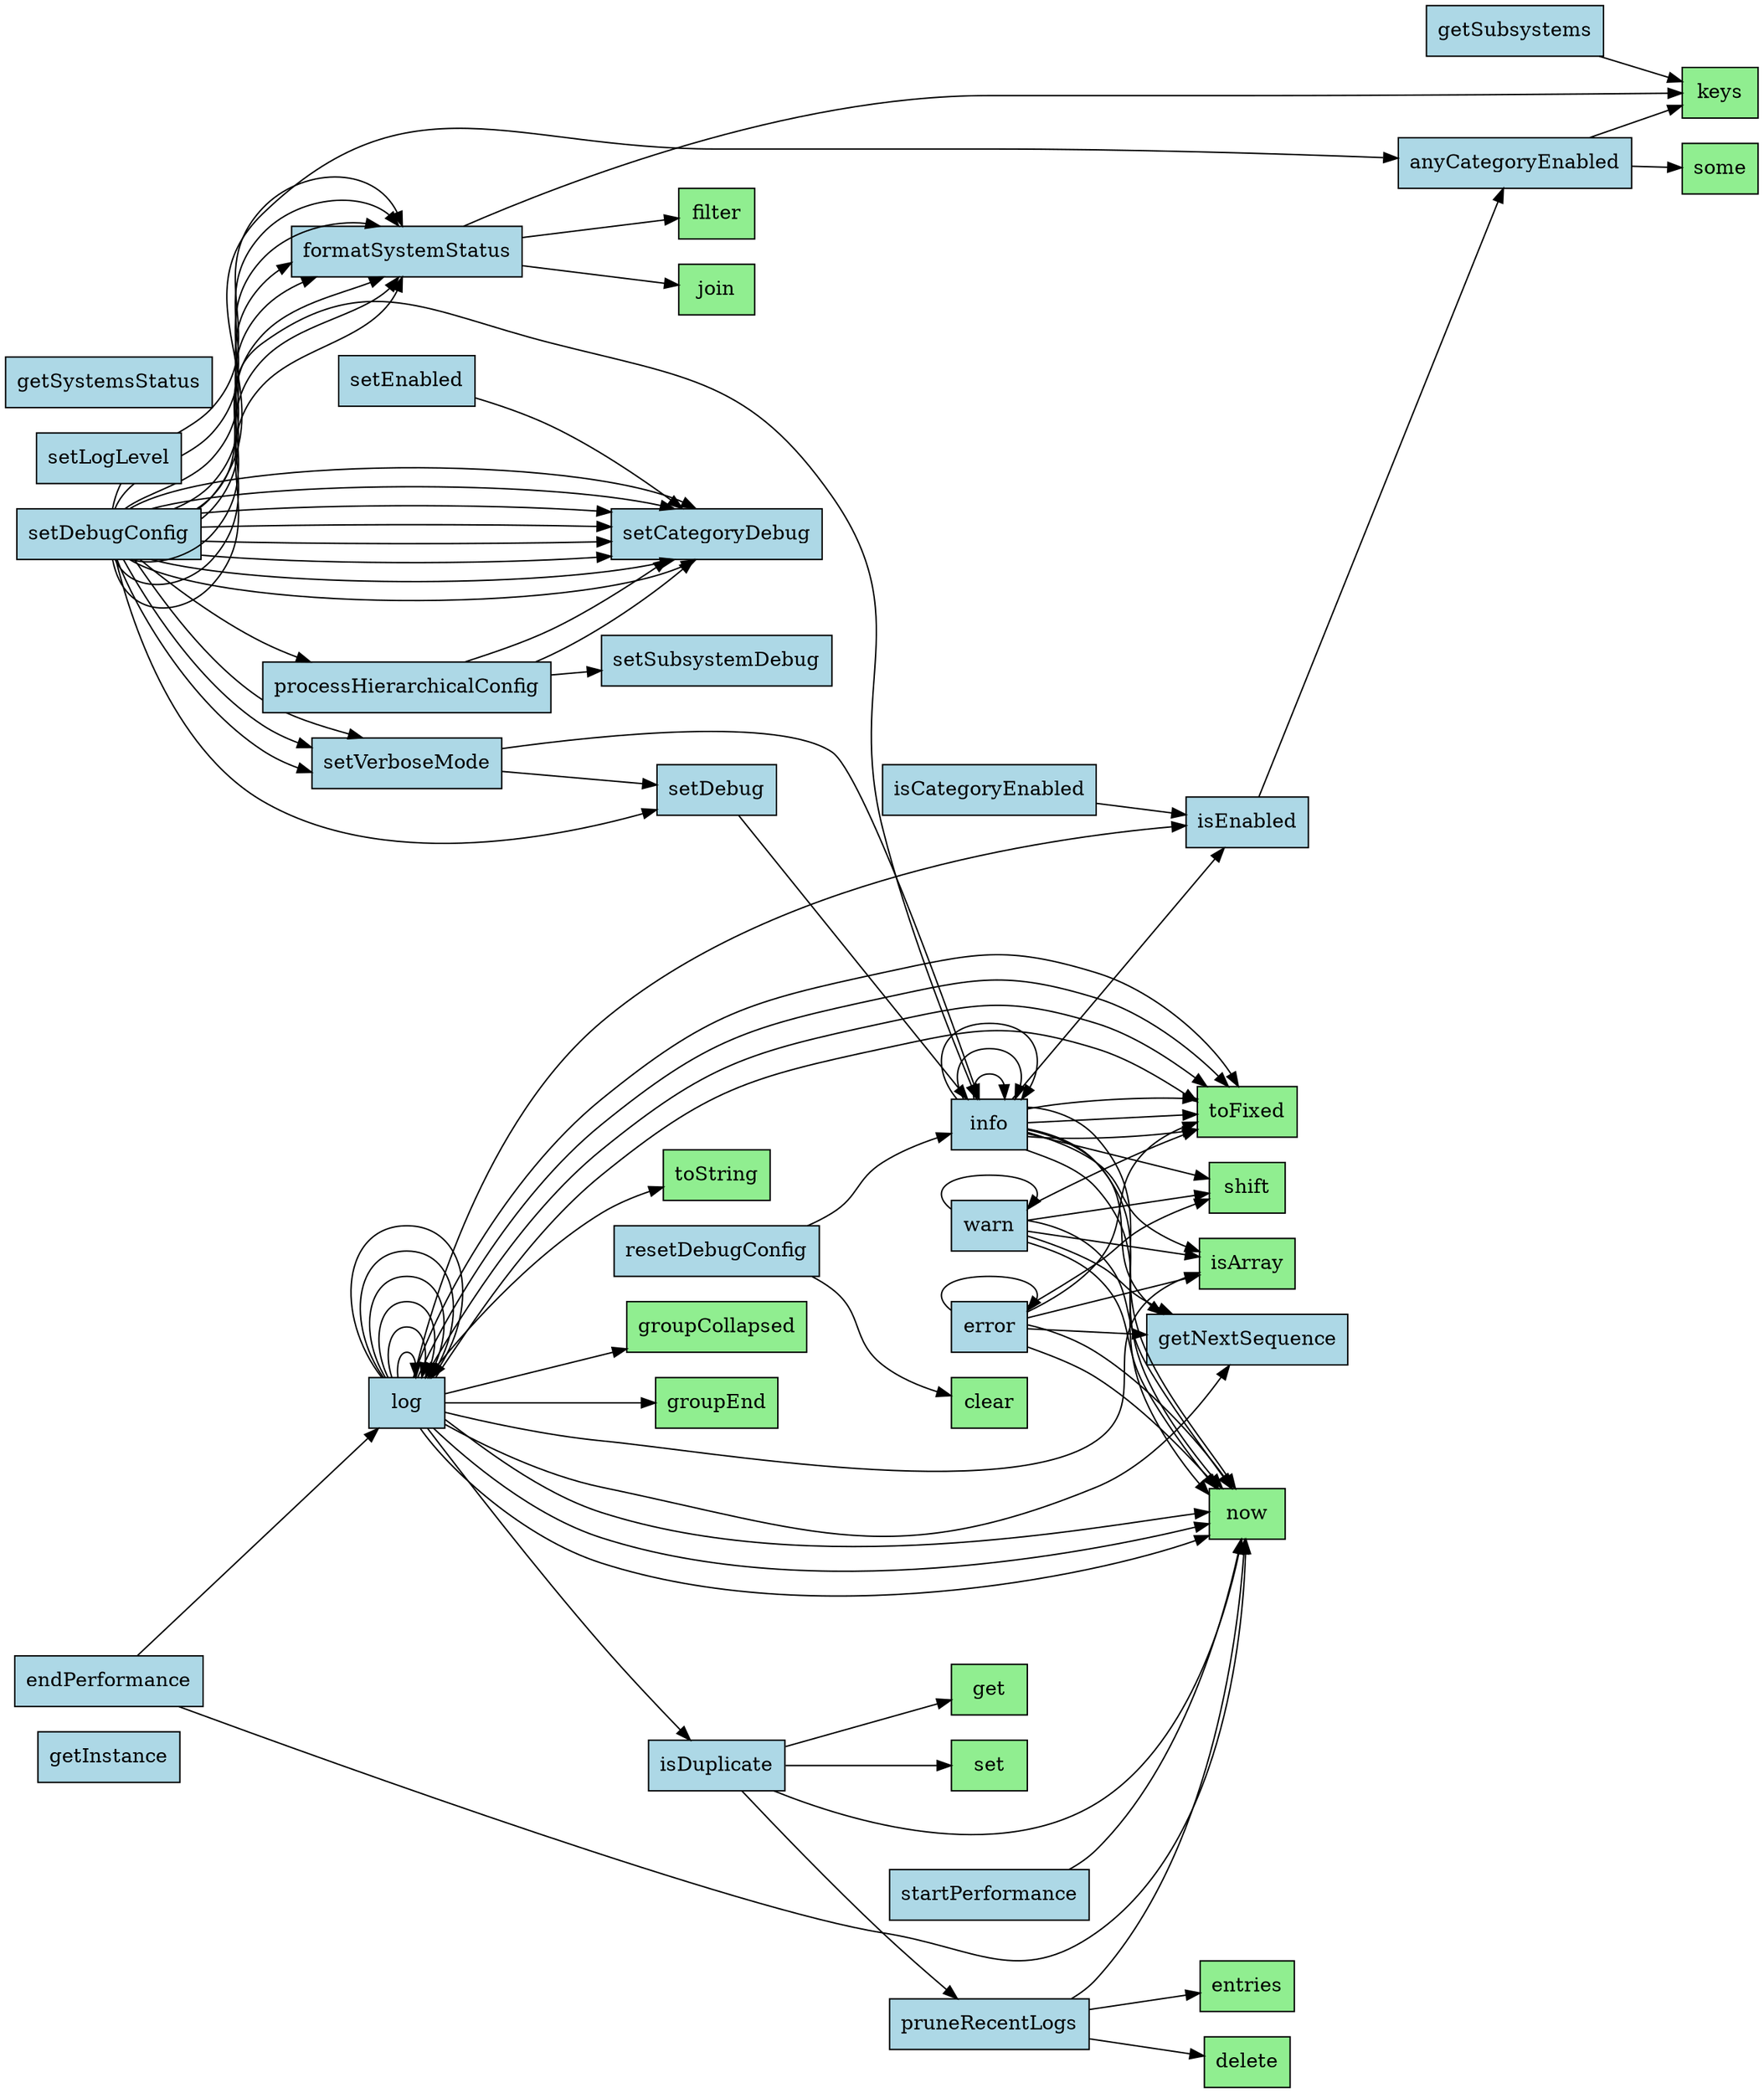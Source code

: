 digraph FileAnalysis {
  rankdir=LR;
  node [shape=box, style=filled, fillcolor=lightblue];

  "getInstance" [fillcolor=lightblue];
  "isEnabled" [fillcolor=lightblue];
  "anyCategoryEnabled" [fillcolor=lightblue];
  "getNextSequence" [fillcolor=lightblue];
  "setDebug" [fillcolor=lightblue];
  "setVerboseMode" [fillcolor=lightblue];
  "setDebugConfig" [fillcolor=lightblue];
  "processHierarchicalConfig" [fillcolor=lightblue];
  "formatSystemStatus" [fillcolor=lightblue];
  "setLogLevel" [fillcolor=lightblue];
  "setCategoryDebug" [fillcolor=lightblue];
  "setSubsystemDebug" [fillcolor=lightblue];
  "isDuplicate" [fillcolor=lightblue];
  "pruneRecentLogs" [fillcolor=lightblue];
  "log" [fillcolor=lightblue];
  "info" [fillcolor=lightblue];
  "warn" [fillcolor=lightblue];
  "error" [fillcolor=lightblue];
  "startPerformance" [fillcolor=lightblue];
  "endPerformance" [fillcolor=lightblue];
  "resetDebugConfig" [fillcolor=lightblue];
  "setEnabled" [fillcolor=lightblue];
  "getSystemsStatus" [fillcolor=lightblue];
  "getSubsystems" [fillcolor=lightblue];
  "isCategoryEnabled" [fillcolor=lightblue];
  "isEnabled" -> "anyCategoryEnabled";
  "setDebug" -> "info";
  "setVerboseMode" -> "setDebug";
  "setVerboseMode" -> "info";
  "setDebugConfig" -> "setDebug";
  "setDebugConfig" -> "setVerboseMode";
  "setDebugConfig" -> "setVerboseMode";
  "setDebugConfig" -> "anyCategoryEnabled";
  "setDebugConfig" -> "setVerboseMode";
  "setDebugConfig" -> "setCategoryDebug";
  "setDebugConfig" -> "setCategoryDebug";
  "setDebugConfig" -> "setCategoryDebug";
  "setDebugConfig" -> "setCategoryDebug";
  "setDebugConfig" -> "setCategoryDebug";
  "setDebugConfig" -> "setCategoryDebug";
  "setDebugConfig" -> "setCategoryDebug";
  "setDebugConfig" -> "setCategoryDebug";
  "setDebugConfig" -> "processHierarchicalConfig";
  "setDebugConfig" -> "info";
  "setDebugConfig" -> "formatSystemStatus";
  "setDebugConfig" -> "formatSystemStatus";
  "setDebugConfig" -> "formatSystemStatus";
  "setDebugConfig" -> "formatSystemStatus";
  "setDebugConfig" -> "formatSystemStatus";
  "setDebugConfig" -> "formatSystemStatus";
  "setDebugConfig" -> "formatSystemStatus";
  "setDebugConfig" -> "formatSystemStatus";
  "processHierarchicalConfig" -> "setCategoryDebug";
  "processHierarchicalConfig" -> "setCategoryDebug";
  "processHierarchicalConfig" -> "setSubsystemDebug";
  "isDuplicate" -> "pruneRecentLogs";
  "log" -> "isEnabled";
  "log" -> "isDuplicate";
  "log" -> "getNextSequence";
  "log" -> "log";
  "log" -> "log";
  "log" -> "log";
  "log" -> "log";
  "log" -> "log";
  "log" -> "log";
  "info" -> "isEnabled";
  "info" -> "getNextSequence";
  "info" -> "info";
  "info" -> "info";
  "info" -> "info";
  "warn" -> "getNextSequence";
  "warn" -> "warn";
  "error" -> "getNextSequence";
  "error" -> "error";
  "endPerformance" -> "log";
  "resetDebugConfig" -> "info";
  "setEnabled" -> "setCategoryDebug";
  "isCategoryEnabled" -> "isEnabled";
  "some" [fillcolor=lightgreen];
  "keys" [fillcolor=lightgreen];
  "join" [fillcolor=lightgreen];
  "filter" [fillcolor=lightgreen];
  "now" [fillcolor=lightgreen];
  "get" [fillcolor=lightgreen];
  "set" [fillcolor=lightgreen];
  "entries" [fillcolor=lightgreen];
  "delete" [fillcolor=lightgreen];
  "isArray" [fillcolor=lightgreen];
  "toString" [fillcolor=lightgreen];
  "groupCollapsed" [fillcolor=lightgreen];
  "toFixed" [fillcolor=lightgreen];
  "groupEnd" [fillcolor=lightgreen];
  "shift" [fillcolor=lightgreen];
  "clear" [fillcolor=lightgreen];
  "anyCategoryEnabled" -> "some";
  "anyCategoryEnabled" -> "keys";
  "formatSystemStatus" -> "join";
  "formatSystemStatus" -> "filter";
  "formatSystemStatus" -> "keys";
  "isDuplicate" -> "now";
  "isDuplicate" -> "get";
  "isDuplicate" -> "set";
  "pruneRecentLogs" -> "now";
  "pruneRecentLogs" -> "entries";
  "pruneRecentLogs" -> "delete";
  "log" -> "isArray";
  "log" -> "now";
  "log" -> "toString";
  "log" -> "groupCollapsed";
  "log" -> "toFixed";
  "log" -> "toFixed";
  "log" -> "now";
  "log" -> "groupEnd";
  "log" -> "toFixed";
  "log" -> "toFixed";
  "log" -> "now";
  "info" -> "isArray";
  "info" -> "shift";
  "info" -> "toFixed";
  "info" -> "now";
  "info" -> "now";
  "info" -> "toFixed";
  "info" -> "toFixed";
  "info" -> "now";
  "warn" -> "isArray";
  "warn" -> "shift";
  "warn" -> "toFixed";
  "warn" -> "now";
  "warn" -> "now";
  "error" -> "isArray";
  "error" -> "shift";
  "error" -> "toFixed";
  "error" -> "now";
  "error" -> "now";
  "startPerformance" -> "now";
  "endPerformance" -> "now";
  "resetDebugConfig" -> "clear";
  "getSubsystems" -> "keys";
}
